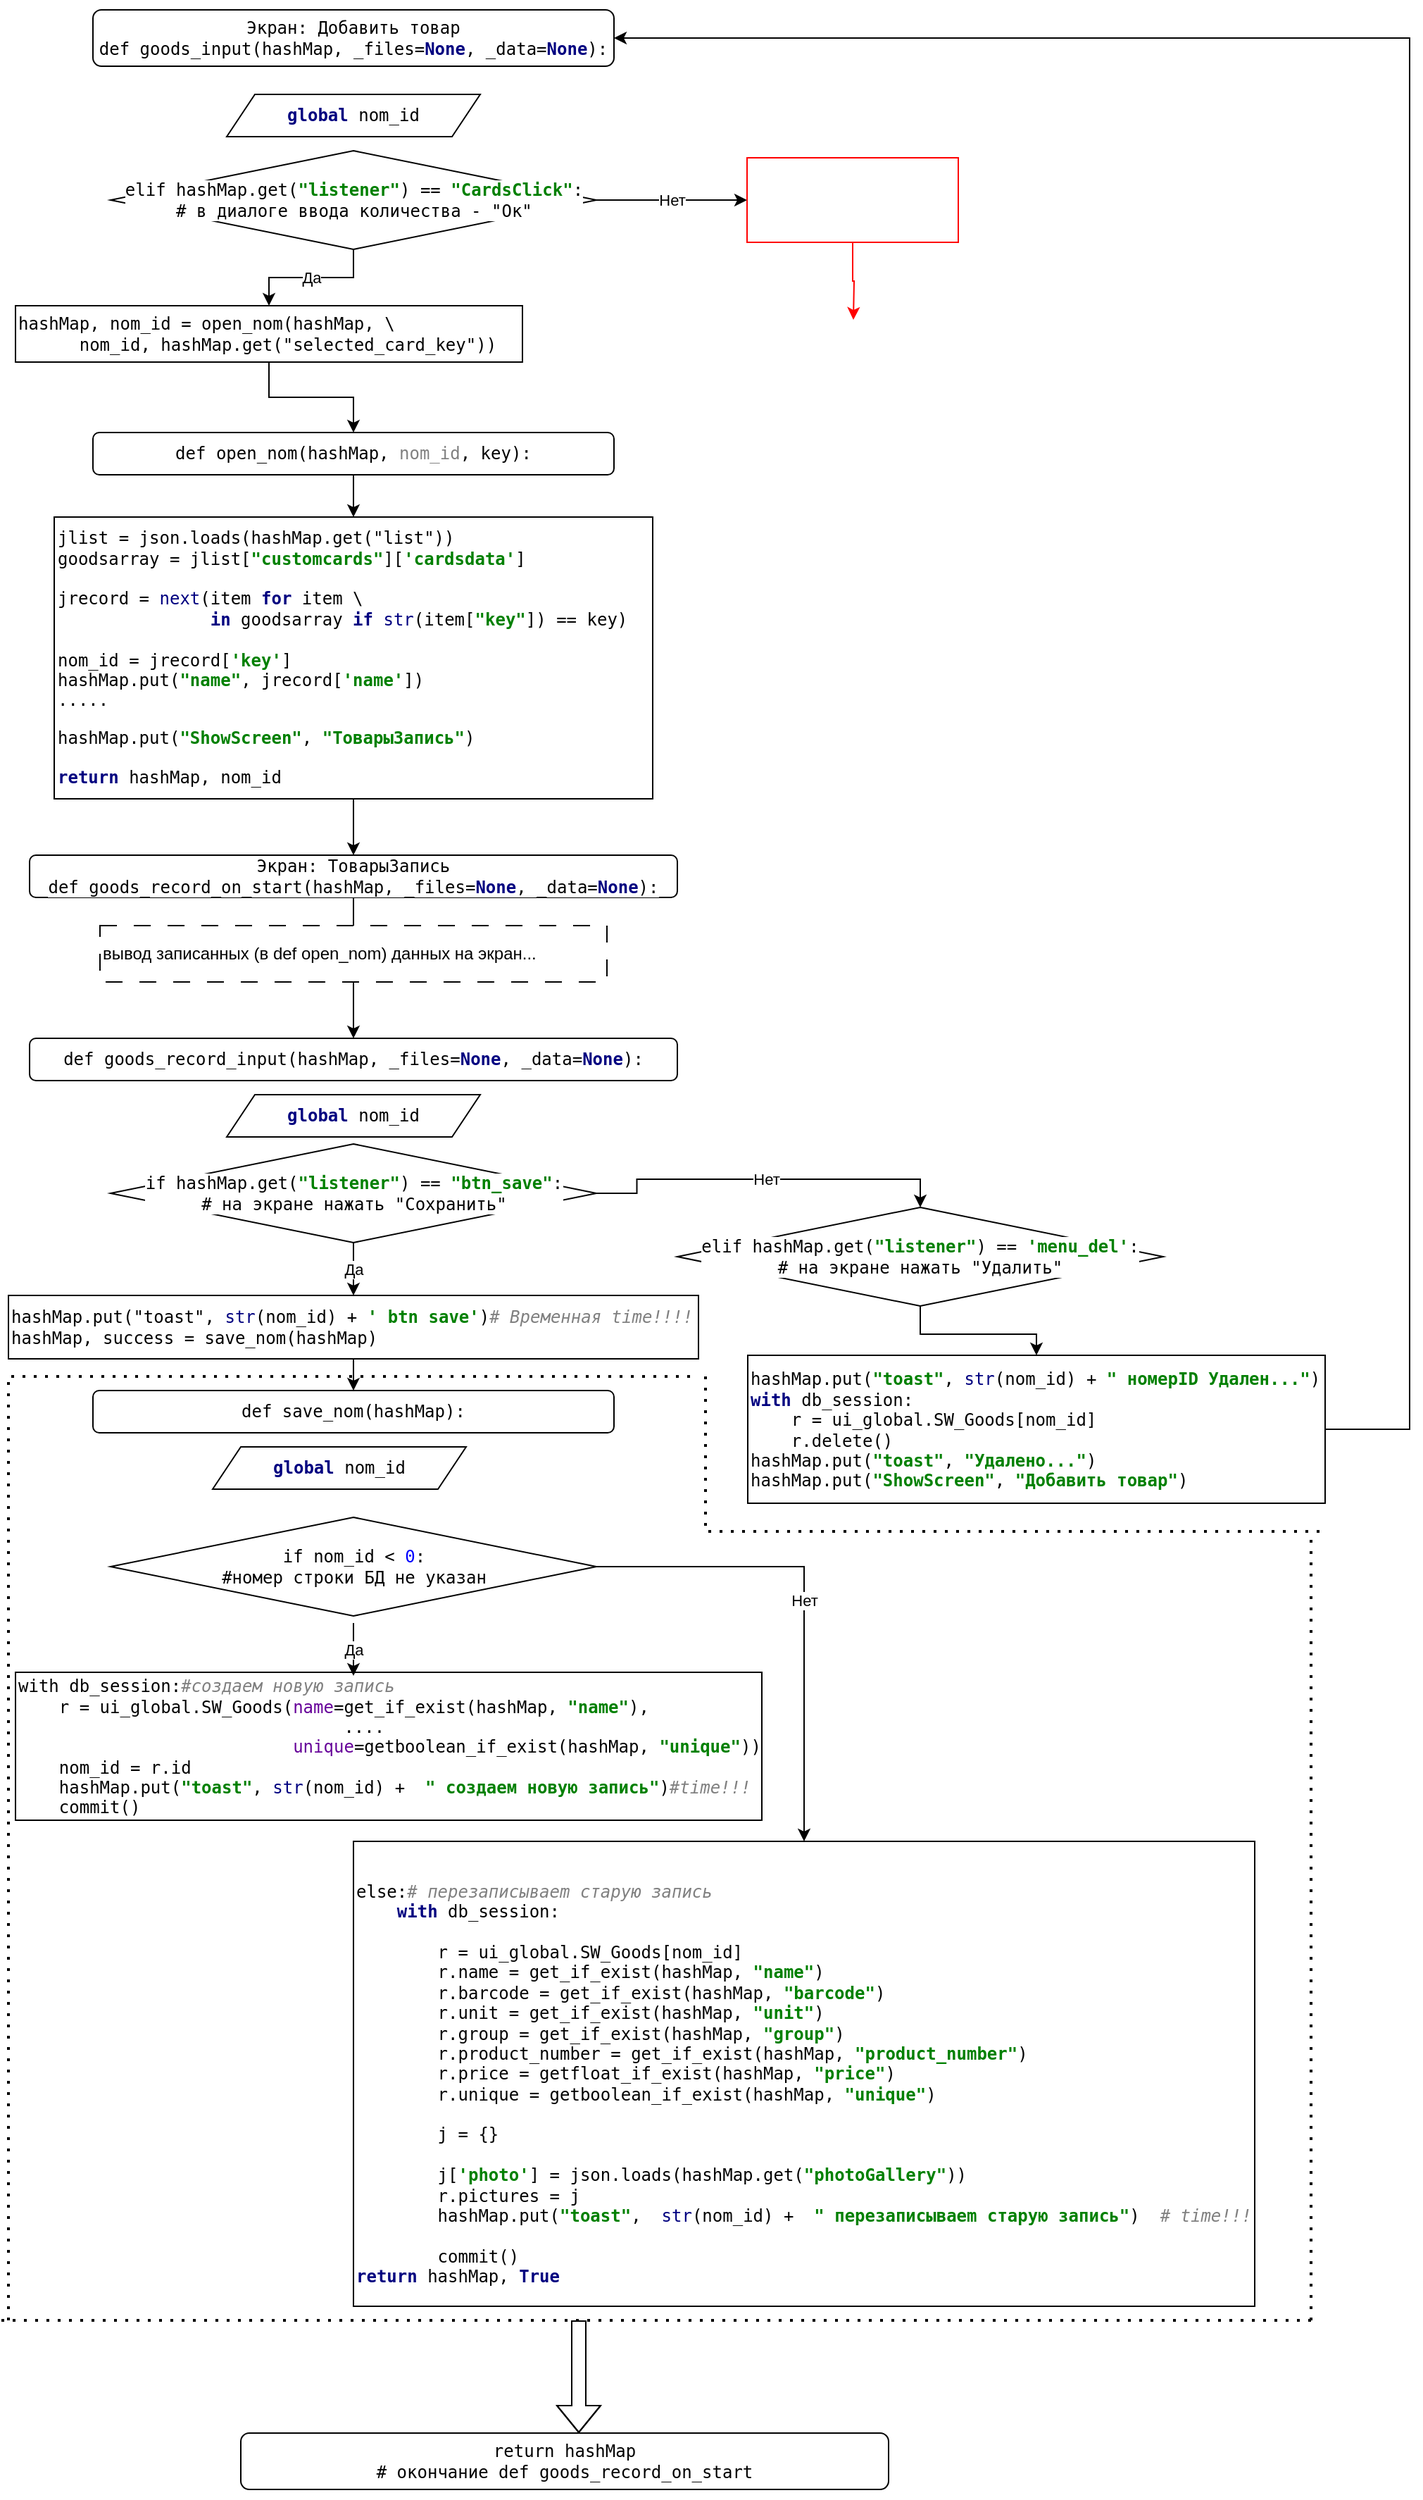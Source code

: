 <mxfile version="20.8.16" type="device"><diagram name="не читает nom_id" id="MOt6K-dKOyy_tVhWLdQa"><mxGraphModel dx="-32" dy="1112" grid="1" gridSize="10" guides="1" tooltips="1" connect="1" arrows="1" fold="1" page="1" pageScale="1" pageWidth="827" pageHeight="1169" math="0" shadow="0"><root><mxCell id="bMmx4bzbLL19Qs8xuzTl-0"/><mxCell id="bMmx4bzbLL19Qs8xuzTl-1" parent="bMmx4bzbLL19Qs8xuzTl-0"/><mxCell id="bMmx4bzbLL19Qs8xuzTl-66" value="&lt;div style=&quot;background-color: rgb(255, 255, 255); font-family: &amp;quot;JetBrains Mono&amp;quot;, monospace;&quot;&gt;&lt;pre&gt;&lt;p class=&quot;MsoNormal&quot;&gt;Экран&lt;span lang=&quot;EN-US&quot;&gt;:&amp;nbsp;&lt;/span&gt;&lt;span&gt;Добавить&lt;/span&gt;&lt;span&gt; &lt;/span&gt;&lt;span&gt;товар&lt;br/&gt;&lt;/span&gt;&lt;span style=&quot;font-family: &amp;quot;JetBrains Mono&amp;quot;, monospace; white-space: normal;&quot;&gt;def goods_input(hashMap, _files=&lt;/span&gt;&lt;span style=&quot;font-family: &amp;quot;JetBrains Mono&amp;quot;, monospace; white-space: normal; color: rgb(0, 0, 128); font-weight: bold;&quot;&gt;None&lt;/span&gt;&lt;span style=&quot;font-family: &amp;quot;JetBrains Mono&amp;quot;, monospace; white-space: normal;&quot;&gt;, _data=&lt;/span&gt;&lt;span style=&quot;font-family: &amp;quot;JetBrains Mono&amp;quot;, monospace; white-space: normal; color: rgb(0, 0, 128); font-weight: bold;&quot;&gt;None&lt;/span&gt;&lt;span style=&quot;font-family: &amp;quot;JetBrains Mono&amp;quot;, monospace; white-space: normal;&quot;&gt;):&lt;/span&gt;&lt;/p&gt;&lt;/pre&gt;&lt;/div&gt;" style="rounded=1;whiteSpace=wrap;html=1;" vertex="1" parent="bMmx4bzbLL19Qs8xuzTl-1"><mxGeometry x="1985" y="40" width="370" height="40" as="geometry"/></mxCell><mxCell id="bMmx4bzbLL19Qs8xuzTl-67" value="&lt;div style=&quot;background-color: rgb(255, 255, 255); font-family: &amp;quot;JetBrains Mono&amp;quot;, monospace;&quot;&gt;&lt;pre&gt;&lt;span style=&quot;color:#000080;font-weight:bold;&quot;&gt;global &lt;/span&gt;nom_id&lt;/pre&gt;&lt;/div&gt;" style="shape=parallelogram;perimeter=parallelogramPerimeter;whiteSpace=wrap;html=1;fixedSize=1;" vertex="1" parent="bMmx4bzbLL19Qs8xuzTl-1"><mxGeometry x="2080" y="100" width="180" height="30" as="geometry"/></mxCell><mxCell id="bMmx4bzbLL19Qs8xuzTl-68" value="Да" style="edgeStyle=orthogonalEdgeStyle;rounded=0;orthogonalLoop=1;jettySize=auto;html=1;" edge="1" parent="bMmx4bzbLL19Qs8xuzTl-1" source="bMmx4bzbLL19Qs8xuzTl-70" target="bMmx4bzbLL19Qs8xuzTl-71"><mxGeometry relative="1" as="geometry"/></mxCell><mxCell id="bMmx4bzbLL19Qs8xuzTl-69" value="Нет" style="edgeStyle=orthogonalEdgeStyle;rounded=0;orthogonalLoop=1;jettySize=auto;html=1;" edge="1" parent="bMmx4bzbLL19Qs8xuzTl-1" source="bMmx4bzbLL19Qs8xuzTl-70" target="bMmx4bzbLL19Qs8xuzTl-72"><mxGeometry relative="1" as="geometry"/></mxCell><mxCell id="bMmx4bzbLL19Qs8xuzTl-70" value="&lt;div style=&quot;background-color: rgb(255, 255, 255); font-family: &amp;quot;JetBrains Mono&amp;quot;, monospace;&quot;&gt;&lt;pre&gt;&lt;div style=&quot;font-family: &amp;quot;JetBrains Mono&amp;quot;, monospace;&quot;&gt;&lt;pre&gt;&lt;div style=&quot;font-family: &amp;quot;JetBrains Mono&amp;quot;, monospace;&quot;&gt;&lt;pre&gt;elif hashMap.get(&lt;span style=&quot;color:#008000;font-weight:bold;&quot;&gt;&quot;listener&quot;&lt;/span&gt;) == &lt;span style=&quot;color:#008000;font-weight:bold;&quot;&gt;&quot;CardsClick&quot;&lt;/span&gt;:&lt;br/&gt;# в диалоге ввода количества - &quot;Ок&quot;&lt;/pre&gt;&lt;/div&gt;&lt;/pre&gt;&lt;/div&gt;&lt;/pre&gt;&lt;/div&gt;" style="rhombus;whiteSpace=wrap;html=1;" vertex="1" parent="bMmx4bzbLL19Qs8xuzTl-1"><mxGeometry x="1997.5" y="140" width="345" height="70" as="geometry"/></mxCell><mxCell id="bMmx4bzbLL19Qs8xuzTl-71" value="&lt;div style=&quot;background-color: rgb(255, 255, 255); font-family: &amp;quot;JetBrains Mono&amp;quot;, monospace;&quot;&gt;&lt;pre&gt;&lt;div style=&quot;font-family: &amp;quot;JetBrains Mono&amp;quot;, monospace;&quot;&gt;&lt;pre&gt;&lt;div style=&quot;font-family: &amp;quot;JetBrains Mono&amp;quot;, monospace;&quot;&gt;&lt;pre&gt;hashMap, nom_id = open_nom(hashMap, \&lt;br&gt;      nom_id, hashMap.get(&quot;selected_card_key&quot;))&lt;/pre&gt;&lt;/div&gt;&lt;/pre&gt;&lt;/div&gt;&lt;/pre&gt;&lt;/div&gt;" style="whiteSpace=wrap;html=1;align=left;" vertex="1" parent="bMmx4bzbLL19Qs8xuzTl-1"><mxGeometry x="1930" y="250" width="360" height="40" as="geometry"/></mxCell><mxCell id="bMmx4bzbLL19Qs8xuzTl-72" value="&lt;pre style=&quot;border-color: var(--border-color);&quot;&gt;&lt;div style=&quot;background-color: rgb(255, 255, 255); font-family: &amp;quot;JetBrains Mono&amp;quot;, monospace;&quot;&gt;&lt;pre&gt;&lt;br&gt;&lt;/pre&gt;&lt;/div&gt;&lt;/pre&gt;" style="whiteSpace=wrap;html=1;strokeColor=#FF0000;" vertex="1" parent="bMmx4bzbLL19Qs8xuzTl-1"><mxGeometry x="2449.5" y="145" width="150" height="60" as="geometry"/></mxCell><mxCell id="bMmx4bzbLL19Qs8xuzTl-73" value="" style="edgeStyle=orthogonalEdgeStyle;rounded=0;orthogonalLoop=1;jettySize=auto;html=1;exitX=0.5;exitY=1;exitDx=0;exitDy=0;strokeColor=#FF0000;" edge="1" parent="bMmx4bzbLL19Qs8xuzTl-1" source="bMmx4bzbLL19Qs8xuzTl-72"><mxGeometry relative="1" as="geometry"><mxPoint x="2460.75" y="280" as="sourcePoint"/><mxPoint x="2525" y="260" as="targetPoint"/></mxGeometry></mxCell><mxCell id="bMmx4bzbLL19Qs8xuzTl-74" value="" style="edgeStyle=orthogonalEdgeStyle;rounded=0;orthogonalLoop=1;jettySize=auto;html=1;entryX=0.5;entryY=0;entryDx=0;entryDy=0;exitX=0.5;exitY=1;exitDx=0;exitDy=0;" edge="1" parent="bMmx4bzbLL19Qs8xuzTl-1" source="bMmx4bzbLL19Qs8xuzTl-71" target="bMmx4bzbLL19Qs8xuzTl-77"><mxGeometry relative="1" as="geometry"><mxPoint x="2555" y="215" as="sourcePoint"/><mxPoint x="2170" y="400" as="targetPoint"/></mxGeometry></mxCell><mxCell id="bMmx4bzbLL19Qs8xuzTl-75" value="" style="edgeStyle=orthogonalEdgeStyle;rounded=0;orthogonalLoop=1;jettySize=auto;html=1;entryX=0.5;entryY=0;entryDx=0;entryDy=0;" edge="1" parent="bMmx4bzbLL19Qs8xuzTl-1" source="bMmx4bzbLL19Qs8xuzTl-80" target="bMmx4bzbLL19Qs8xuzTl-81"><mxGeometry relative="1" as="geometry"><mxPoint x="2180" y="700" as="sourcePoint"/><mxPoint x="2170" y="730" as="targetPoint"/></mxGeometry></mxCell><mxCell id="bMmx4bzbLL19Qs8xuzTl-76" value="" style="edgeStyle=orthogonalEdgeStyle;rounded=0;orthogonalLoop=1;jettySize=auto;html=1;" edge="1" parent="bMmx4bzbLL19Qs8xuzTl-1" source="bMmx4bzbLL19Qs8xuzTl-77" target="bMmx4bzbLL19Qs8xuzTl-79"><mxGeometry relative="1" as="geometry"/></mxCell><mxCell id="bMmx4bzbLL19Qs8xuzTl-77" value="&lt;div style=&quot;background-color: rgb(255, 255, 255); font-family: &amp;quot;JetBrains Mono&amp;quot;, monospace;&quot;&gt;&lt;pre&gt;&lt;div style=&quot;font-family: &amp;quot;JetBrains Mono&amp;quot;, monospace;&quot;&gt;&lt;pre&gt;&lt;div style=&quot;font-family: &amp;quot;JetBrains Mono&amp;quot;, monospace;&quot;&gt;&lt;pre&gt;def open_nom(hashMap, &lt;span style=&quot;color:#808080;&quot;&gt;nom_id&lt;/span&gt;, key):&lt;/pre&gt;&lt;/div&gt;&lt;/pre&gt;&lt;/div&gt;&lt;/pre&gt;&lt;/div&gt;" style="rounded=1;whiteSpace=wrap;html=1;" vertex="1" parent="bMmx4bzbLL19Qs8xuzTl-1"><mxGeometry x="1985" y="340" width="370" height="30" as="geometry"/></mxCell><mxCell id="bMmx4bzbLL19Qs8xuzTl-78" value="" style="edgeStyle=orthogonalEdgeStyle;rounded=0;orthogonalLoop=1;jettySize=auto;html=1;" edge="1" parent="bMmx4bzbLL19Qs8xuzTl-1" source="bMmx4bzbLL19Qs8xuzTl-79" target="bMmx4bzbLL19Qs8xuzTl-80"><mxGeometry relative="1" as="geometry"/></mxCell><mxCell id="bMmx4bzbLL19Qs8xuzTl-79" value="&lt;div style=&quot;background-color: rgb(255, 255, 255); font-family: &amp;quot;JetBrains Mono&amp;quot;, monospace;&quot;&gt;&lt;pre&gt;&lt;div style=&quot;font-family: &amp;quot;JetBrains Mono&amp;quot;, monospace;&quot;&gt;&lt;pre&gt;&lt;div style=&quot;font-family: &amp;quot;JetBrains Mono&amp;quot;, monospace;&quot;&gt;&lt;pre&gt;&lt;div style=&quot;font-family: &amp;quot;JetBrains Mono&amp;quot;, monospace;&quot;&gt;&lt;pre&gt;jlist = json.loads(hashMap.get(&quot;list&quot;))&lt;br&gt;goodsarray = jlist[&lt;span style=&quot;color:#008000;font-weight:bold;&quot;&gt;&quot;customcards&quot;&lt;/span&gt;][&lt;span style=&quot;color:#008000;font-weight:bold;&quot;&gt;'cardsdata'&lt;/span&gt;]&lt;br&gt;&lt;br&gt;jrecord = &lt;span style=&quot;color:#000080;&quot;&gt;next&lt;/span&gt;(item &lt;span style=&quot;color:#000080;font-weight:bold;&quot;&gt;for &lt;/span&gt;item \&lt;br&gt;&lt;span style=&quot;color:#000080;font-weight:bold;&quot;&gt;&lt;span style=&quot;&quot;&gt;&#9;&lt;/span&gt;       in &lt;/span&gt;goodsarray &lt;span style=&quot;color:#000080;font-weight:bold;&quot;&gt;if &lt;/span&gt;&lt;span style=&quot;color:#000080;&quot;&gt;str&lt;/span&gt;(item[&lt;span style=&quot;color:#008000;font-weight:bold;&quot;&gt;&quot;key&quot;&lt;/span&gt;]) == key)&lt;br&gt;&lt;br&gt;nom_id = jrecord[&lt;span style=&quot;color:#008000;font-weight:bold;&quot;&gt;'key'&lt;/span&gt;]&lt;br&gt;&lt;div style=&quot;&quot;&gt;&lt;span style=&quot;font-family: &amp;quot;JetBrains Mono&amp;quot;, monospace;&quot;&gt;hashMap.put(&lt;/span&gt;&lt;span style=&quot;font-family: &amp;quot;JetBrains Mono&amp;quot;, monospace; color: rgb(0, 128, 0); font-weight: bold;&quot;&gt;&quot;name&quot;&lt;/span&gt;&lt;span style=&quot;font-family: &amp;quot;JetBrains Mono&amp;quot;, monospace;&quot;&gt;, jrecord[&lt;/span&gt;&lt;span style=&quot;font-family: &amp;quot;JetBrains Mono&amp;quot;, monospace; color: rgb(0, 128, 0); font-weight: bold;&quot;&gt;'name'&lt;/span&gt;])&lt;br&gt;.....&lt;br&gt;&lt;div style=&quot;font-family: &amp;quot;JetBrains Mono&amp;quot;, monospace;&quot;&gt;&lt;pre&gt;hashMap.put(&lt;span style=&quot;color:#008000;font-weight:bold;&quot;&gt;&quot;ShowScreen&quot;&lt;/span&gt;, &lt;span style=&quot;color:#008000;font-weight:bold;&quot;&gt;&quot;ТоварыЗапись&quot;&lt;/span&gt;)&lt;br&gt;&lt;br&gt;&lt;span style=&quot;color:#000080;font-weight:bold;&quot;&gt;return &lt;/span&gt;hashMap, nom_id&lt;/pre&gt;&lt;/div&gt;&lt;/div&gt;&lt;/pre&gt;&lt;/div&gt;&lt;/pre&gt;&lt;/div&gt;&lt;/pre&gt;&lt;/div&gt;&lt;/pre&gt;&lt;/div&gt;" style="whiteSpace=wrap;html=1;align=left;" vertex="1" parent="bMmx4bzbLL19Qs8xuzTl-1"><mxGeometry x="1957.5" y="400" width="425" height="200" as="geometry"/></mxCell><mxCell id="bMmx4bzbLL19Qs8xuzTl-80" value="&lt;div style=&quot;background-color: rgb(255, 255, 255); font-family: &amp;quot;JetBrains Mono&amp;quot;, monospace;&quot;&gt;&lt;pre&gt;&lt;div style=&quot;font-family: &amp;quot;JetBrains Mono&amp;quot;, monospace;&quot;&gt;&lt;pre&gt;&lt;div style=&quot;font-family: &amp;quot;JetBrains Mono&amp;quot;, monospace;&quot;&gt;&lt;pre&gt;&lt;p class=&quot;MsoNormal&quot;&gt;Экран&lt;span lang=&quot;EN-US&quot;&gt;:&amp;nbsp;&lt;/span&gt;&lt;span&gt;ТоварыЗапись&lt;br/&gt;&lt;/span&gt;&lt;span style=&quot;font-family: &amp;quot;JetBrains Mono&amp;quot;, monospace; white-space: normal;&quot;&gt;def &lt;/span&gt;&lt;span style=&quot;font-family: &amp;quot;JetBrains Mono&amp;quot;, monospace; white-space: normal;&quot;&gt;goods_record_on_start(hashMap, _files=&lt;/span&gt;&lt;span style=&quot;font-family: &amp;quot;JetBrains Mono&amp;quot;, monospace; white-space: normal; color: rgb(0, 0, 128); font-weight: bold;&quot;&gt;None&lt;/span&gt;&lt;span style=&quot;font-family: &amp;quot;JetBrains Mono&amp;quot;, monospace; white-space: normal;&quot;&gt;, _data=&lt;/span&gt;&lt;span style=&quot;font-family: &amp;quot;JetBrains Mono&amp;quot;, monospace; white-space: normal; color: rgb(0, 0, 128); font-weight: bold;&quot;&gt;None&lt;/span&gt;&lt;span style=&quot;font-family: &amp;quot;JetBrains Mono&amp;quot;, monospace; white-space: normal;&quot;&gt;):&lt;/span&gt;&lt;/p&gt;&lt;/pre&gt;&lt;/div&gt;&lt;/pre&gt;&lt;/div&gt;&lt;/pre&gt;&lt;/div&gt;" style="rounded=1;whiteSpace=wrap;html=1;" vertex="1" parent="bMmx4bzbLL19Qs8xuzTl-1"><mxGeometry x="1940" y="640" width="460" height="30" as="geometry"/></mxCell><mxCell id="bMmx4bzbLL19Qs8xuzTl-81" value="&lt;div style=&quot;background-color: rgb(255, 255, 255); font-family: &amp;quot;JetBrains Mono&amp;quot;, monospace;&quot;&gt;&lt;pre&gt;&lt;div style=&quot;font-family: &amp;quot;JetBrains Mono&amp;quot;, monospace;&quot;&gt;&lt;pre&gt;&lt;div style=&quot;font-family: &amp;quot;JetBrains Mono&amp;quot;, monospace;&quot;&gt;&lt;pre&gt;&lt;p class=&quot;MsoNormal&quot;&gt;def &lt;span style=&quot;font-family: &amp;quot;JetBrains Mono&amp;quot;, monospace;&quot;&gt;goods_record_input(hashMap, _files=&lt;/span&gt;&lt;span style=&quot;font-family: &amp;quot;JetBrains Mono&amp;quot;, monospace; color: rgb(0, 0, 128); font-weight: bold;&quot;&gt;None&lt;/span&gt;&lt;span style=&quot;font-family: &amp;quot;JetBrains Mono&amp;quot;, monospace;&quot;&gt;, _data=&lt;/span&gt;&lt;span style=&quot;font-family: &amp;quot;JetBrains Mono&amp;quot;, monospace; color: rgb(0, 0, 128); font-weight: bold;&quot;&gt;None&lt;/span&gt;&lt;span style=&quot;font-family: &amp;quot;JetBrains Mono&amp;quot;, monospace;&quot;&gt;):&lt;/span&gt;&lt;/p&gt;&lt;/pre&gt;&lt;/div&gt;&lt;/pre&gt;&lt;/div&gt;&lt;/pre&gt;&lt;/div&gt;" style="rounded=1;whiteSpace=wrap;html=1;" vertex="1" parent="bMmx4bzbLL19Qs8xuzTl-1"><mxGeometry x="1940" y="770" width="460" height="30" as="geometry"/></mxCell><mxCell id="bMmx4bzbLL19Qs8xuzTl-82" value="вывод записанных (в def open_nom&lt;span style=&quot;background-color: initial;&quot;&gt;) данных на экран...&lt;/span&gt;" style="whiteSpace=wrap;html=1;align=left;dashed=1;dashPattern=12 12;" vertex="1" parent="bMmx4bzbLL19Qs8xuzTl-1"><mxGeometry x="1990" y="690" width="360" height="40" as="geometry"/></mxCell><mxCell id="bMmx4bzbLL19Qs8xuzTl-83" value="&lt;div style=&quot;background-color: rgb(255, 255, 255); font-family: &amp;quot;JetBrains Mono&amp;quot;, monospace;&quot;&gt;&lt;pre&gt;&lt;span style=&quot;color:#000080;font-weight:bold;&quot;&gt;global &lt;/span&gt;nom_id&lt;/pre&gt;&lt;/div&gt;" style="shape=parallelogram;perimeter=parallelogramPerimeter;whiteSpace=wrap;html=1;fixedSize=1;" vertex="1" parent="bMmx4bzbLL19Qs8xuzTl-1"><mxGeometry x="2080" y="810" width="180" height="30" as="geometry"/></mxCell><mxCell id="bMmx4bzbLL19Qs8xuzTl-84" value="Да" style="edgeStyle=orthogonalEdgeStyle;rounded=0;orthogonalLoop=1;jettySize=auto;html=1;" edge="1" parent="bMmx4bzbLL19Qs8xuzTl-1" source="bMmx4bzbLL19Qs8xuzTl-86" target="bMmx4bzbLL19Qs8xuzTl-87"><mxGeometry relative="1" as="geometry"/></mxCell><mxCell id="bMmx4bzbLL19Qs8xuzTl-85" value="Нет" style="edgeStyle=orthogonalEdgeStyle;rounded=0;orthogonalLoop=1;jettySize=auto;html=1;entryX=0.5;entryY=0;entryDx=0;entryDy=0;" edge="1" parent="bMmx4bzbLL19Qs8xuzTl-1" source="bMmx4bzbLL19Qs8xuzTl-86" target="bMmx4bzbLL19Qs8xuzTl-91"><mxGeometry relative="1" as="geometry"><mxPoint x="2449.5" y="880" as="targetPoint"/></mxGeometry></mxCell><mxCell id="bMmx4bzbLL19Qs8xuzTl-86" value="&lt;div style=&quot;background-color: rgb(255, 255, 255); font-family: &amp;quot;JetBrains Mono&amp;quot;, monospace;&quot;&gt;&lt;pre&gt;&lt;div style=&quot;font-family: &amp;quot;JetBrains Mono&amp;quot;, monospace;&quot;&gt;&lt;pre&gt;&lt;div style=&quot;font-family: &amp;quot;JetBrains Mono&amp;quot;, monospace;&quot;&gt;&lt;pre&gt;&lt;div style=&quot;font-family: &amp;quot;JetBrains Mono&amp;quot;, monospace;&quot;&gt;&lt;pre&gt;if hashMap.get(&lt;span style=&quot;color:#008000;font-weight:bold;&quot;&gt;&quot;listener&quot;&lt;/span&gt;) == &lt;span style=&quot;color:#008000;font-weight:bold;&quot;&gt;&quot;btn_save&quot;&lt;/span&gt;:&lt;br/&gt;# на экране нажать &quot;Сохранить&quot;&lt;/pre&gt;&lt;/div&gt;&lt;/pre&gt;&lt;/div&gt;&lt;/pre&gt;&lt;/div&gt;&lt;/pre&gt;&lt;/div&gt;" style="rhombus;whiteSpace=wrap;html=1;" vertex="1" parent="bMmx4bzbLL19Qs8xuzTl-1"><mxGeometry x="1997.5" y="845" width="345" height="70" as="geometry"/></mxCell><mxCell id="bMmx4bzbLL19Qs8xuzTl-87" value="&lt;div style=&quot;background-color: rgb(255, 255, 255); font-family: &amp;quot;JetBrains Mono&amp;quot;, monospace;&quot;&gt;&lt;pre&gt;&lt;div style=&quot;font-family: &amp;quot;JetBrains Mono&amp;quot;, monospace;&quot;&gt;&lt;pre&gt;&lt;div style=&quot;font-family: &amp;quot;JetBrains Mono&amp;quot;, monospace;&quot;&gt;&lt;pre&gt;&lt;div style=&quot;font-family: &amp;quot;JetBrains Mono&amp;quot;, monospace;&quot;&gt;&lt;pre&gt;hashMap.put(&quot;toast&quot;, &lt;span style=&quot;color:#000080;&quot;&gt;str&lt;/span&gt;(nom_id) + &lt;span style=&quot;color:#008000;font-weight:bold;&quot;&gt;' btn save'&lt;/span&gt;)&lt;span style=&quot;color:#808080;font-style:italic;&quot;&gt;# Временная time!!!!&lt;br&gt;&lt;/span&gt;hashMap, success = save_nom(hashMap)&lt;br&gt;&lt;/pre&gt;&lt;/div&gt;&lt;/pre&gt;&lt;/div&gt;&lt;/pre&gt;&lt;/div&gt;&lt;/pre&gt;&lt;/div&gt;" style="whiteSpace=wrap;html=1;align=left;" vertex="1" parent="bMmx4bzbLL19Qs8xuzTl-1"><mxGeometry x="1925" y="952.5" width="490" height="45" as="geometry"/></mxCell><mxCell id="bMmx4bzbLL19Qs8xuzTl-88" value="" style="edgeStyle=orthogonalEdgeStyle;rounded=0;orthogonalLoop=1;jettySize=auto;html=1;entryX=0.5;entryY=0;entryDx=0;entryDy=0;exitX=0.5;exitY=1;exitDx=0;exitDy=0;" edge="1" parent="bMmx4bzbLL19Qs8xuzTl-1" source="bMmx4bzbLL19Qs8xuzTl-87" target="bMmx4bzbLL19Qs8xuzTl-89"><mxGeometry relative="1" as="geometry"><mxPoint x="2555" y="920" as="sourcePoint"/><mxPoint x="2170" y="1105" as="targetPoint"/></mxGeometry></mxCell><mxCell id="bMmx4bzbLL19Qs8xuzTl-89" value="&lt;div style=&quot;background-color: rgb(255, 255, 255); font-family: &amp;quot;JetBrains Mono&amp;quot;, monospace;&quot;&gt;&lt;pre&gt;&lt;div style=&quot;font-family: &amp;quot;JetBrains Mono&amp;quot;, monospace;&quot;&gt;&lt;pre&gt;&lt;div style=&quot;font-family: &amp;quot;JetBrains Mono&amp;quot;, monospace;&quot;&gt;&lt;pre&gt;&lt;div style=&quot;font-family: &amp;quot;JetBrains Mono&amp;quot;, monospace;&quot;&gt;&lt;pre&gt;def save_nom(hashMap):&lt;/pre&gt;&lt;/div&gt;&lt;/pre&gt;&lt;/div&gt;&lt;/pre&gt;&lt;/div&gt;&lt;/pre&gt;&lt;/div&gt;" style="rounded=1;whiteSpace=wrap;html=1;" vertex="1" parent="bMmx4bzbLL19Qs8xuzTl-1"><mxGeometry x="1985" y="1020" width="370" height="30" as="geometry"/></mxCell><mxCell id="bMmx4bzbLL19Qs8xuzTl-90" value="" style="edgeStyle=orthogonalEdgeStyle;rounded=0;orthogonalLoop=1;jettySize=auto;html=1;" edge="1" parent="bMmx4bzbLL19Qs8xuzTl-1" source="bMmx4bzbLL19Qs8xuzTl-91" target="bMmx4bzbLL19Qs8xuzTl-93"><mxGeometry relative="1" as="geometry"/></mxCell><mxCell id="bMmx4bzbLL19Qs8xuzTl-91" value="&lt;div style=&quot;background-color: rgb(255, 255, 255); font-family: &amp;quot;JetBrains Mono&amp;quot;, monospace;&quot;&gt;&lt;pre&gt;&lt;div style=&quot;font-family: &amp;quot;JetBrains Mono&amp;quot;, monospace;&quot;&gt;&lt;pre&gt;&lt;div style=&quot;font-family: &amp;quot;JetBrains Mono&amp;quot;, monospace;&quot;&gt;&lt;pre&gt;&lt;div style=&quot;font-family: &amp;quot;JetBrains Mono&amp;quot;, monospace;&quot;&gt;&lt;pre&gt;&lt;div style=&quot;font-family: &amp;quot;JetBrains Mono&amp;quot;, monospace;&quot;&gt;&lt;pre&gt;elif hashMap.get(&lt;span style=&quot;color:#008000;font-weight:bold;&quot;&gt;&quot;listener&quot;&lt;/span&gt;) == &lt;span style=&quot;color:#008000;font-weight:bold;&quot;&gt;'menu_del'&lt;/span&gt;:&lt;br/&gt;# на экране нажать &quot;Удалить&quot;&lt;/pre&gt;&lt;/div&gt;&lt;/pre&gt;&lt;/div&gt;&lt;/pre&gt;&lt;/div&gt;&lt;/pre&gt;&lt;/div&gt;&lt;/pre&gt;&lt;/div&gt;" style="rhombus;whiteSpace=wrap;html=1;" vertex="1" parent="bMmx4bzbLL19Qs8xuzTl-1"><mxGeometry x="2400" y="890" width="345" height="70" as="geometry"/></mxCell><mxCell id="bMmx4bzbLL19Qs8xuzTl-92" value="" style="edgeStyle=orthogonalEdgeStyle;rounded=0;orthogonalLoop=1;jettySize=auto;html=1;entryX=1;entryY=0.5;entryDx=0;entryDy=0;" edge="1" parent="bMmx4bzbLL19Qs8xuzTl-1" source="bMmx4bzbLL19Qs8xuzTl-93" target="bMmx4bzbLL19Qs8xuzTl-66"><mxGeometry relative="1" as="geometry"><mxPoint x="2940" y="1047.5" as="targetPoint"/><Array as="points"><mxPoint x="2920" y="1047"/><mxPoint x="2920" y="60"/></Array></mxGeometry></mxCell><mxCell id="bMmx4bzbLL19Qs8xuzTl-93" value="&lt;div style=&quot;background-color: rgb(255, 255, 255); font-family: &amp;quot;JetBrains Mono&amp;quot;, monospace;&quot;&gt;&lt;pre&gt;&lt;div style=&quot;font-family: &amp;quot;JetBrains Mono&amp;quot;, monospace;&quot;&gt;&lt;pre&gt;&lt;div style=&quot;font-family: &amp;quot;JetBrains Mono&amp;quot;, monospace;&quot;&gt;&lt;pre&gt;&lt;div style=&quot;font-family: &amp;quot;JetBrains Mono&amp;quot;, monospace;&quot;&gt;&lt;pre&gt;&lt;div style=&quot;font-family: &amp;quot;JetBrains Mono&amp;quot;, monospace;&quot;&gt;&lt;pre&gt;hashMap.put(&lt;span style=&quot;color:#008000;font-weight:bold;&quot;&gt;&quot;toast&quot;&lt;/span&gt;, &lt;span style=&quot;color:#000080;&quot;&gt;str&lt;/span&gt;(nom_id) + &lt;span style=&quot;color:#008000;font-weight:bold;&quot;&gt;&quot; номерID Удален...&quot;&lt;/span&gt;)&lt;br&gt;&lt;span style=&quot;color:#000080;font-weight:bold;&quot;&gt;with &lt;/span&gt;db_session:&lt;br&gt;    r = ui_global.SW_Goods[nom_id]&lt;br&gt;    r.delete()&lt;br&gt;hashMap.put(&lt;span style=&quot;color:#008000;font-weight:bold;&quot;&gt;&quot;toast&quot;&lt;/span&gt;, &lt;span style=&quot;color:#008000;font-weight:bold;&quot;&gt;&quot;Удалено...&quot;&lt;/span&gt;)&lt;br&gt;hashMap.put(&lt;span style=&quot;color:#008000;font-weight:bold;&quot;&gt;&quot;ShowScreen&quot;&lt;/span&gt;, &lt;span style=&quot;color:#008000;font-weight:bold;&quot;&gt;&quot;Добавить товар&quot;&lt;/span&gt;)&lt;/pre&gt;&lt;/div&gt;&lt;/pre&gt;&lt;/div&gt;&lt;/pre&gt;&lt;/div&gt;&lt;/pre&gt;&lt;/div&gt;&lt;/pre&gt;&lt;/div&gt;" style="whiteSpace=wrap;html=1;align=left;" vertex="1" parent="bMmx4bzbLL19Qs8xuzTl-1"><mxGeometry x="2450" y="995" width="410" height="105" as="geometry"/></mxCell><mxCell id="bMmx4bzbLL19Qs8xuzTl-94" value="&lt;div style=&quot;background-color: rgb(255, 255, 255); font-family: &amp;quot;JetBrains Mono&amp;quot;, monospace;&quot;&gt;&lt;pre&gt;&lt;span style=&quot;color:#000080;font-weight:bold;&quot;&gt;global &lt;/span&gt;nom_id&lt;/pre&gt;&lt;/div&gt;" style="shape=parallelogram;perimeter=parallelogramPerimeter;whiteSpace=wrap;html=1;fixedSize=1;" vertex="1" parent="bMmx4bzbLL19Qs8xuzTl-1"><mxGeometry x="2070" y="1060" width="180" height="30" as="geometry"/></mxCell><mxCell id="bMmx4bzbLL19Qs8xuzTl-95" value="&lt;div style=&quot;background-color: rgb(255, 255, 255); font-family: &amp;quot;JetBrains Mono&amp;quot;, monospace;&quot;&gt;&lt;pre&gt;&lt;div style=&quot;font-family: &amp;quot;JetBrains Mono&amp;quot;, monospace;&quot;&gt;&lt;pre&gt;&lt;div style=&quot;font-family: &amp;quot;JetBrains Mono&amp;quot;, monospace;&quot;&gt;&lt;pre&gt;&lt;div style=&quot;font-family: &amp;quot;JetBrains Mono&amp;quot;, monospace;&quot;&gt;&lt;pre&gt;&lt;div style=&quot;font-family: &amp;quot;JetBrains Mono&amp;quot;, monospace;&quot;&gt;&lt;pre&gt;if nom_id &amp;lt; &lt;span style=&quot;color:#0000ff;&quot;&gt;0&lt;/span&gt;:&lt;br/&gt;#номер строки БД не указан&lt;/pre&gt;&lt;/div&gt;&lt;/pre&gt;&lt;/div&gt;&lt;/pre&gt;&lt;/div&gt;&lt;/pre&gt;&lt;/div&gt;&lt;/pre&gt;&lt;/div&gt;" style="rhombus;whiteSpace=wrap;html=1;" vertex="1" parent="bMmx4bzbLL19Qs8xuzTl-1"><mxGeometry x="1997.5" y="1110" width="345" height="70" as="geometry"/></mxCell><mxCell id="bMmx4bzbLL19Qs8xuzTl-96" value="&lt;div style=&quot;background-color: rgb(255, 255, 255); font-family: &amp;quot;JetBrains Mono&amp;quot;, monospace;&quot;&gt;&lt;pre&gt;&lt;div style=&quot;font-family: &amp;quot;JetBrains Mono&amp;quot;, monospace;&quot;&gt;&lt;pre&gt;&lt;div style=&quot;font-family: &amp;quot;JetBrains Mono&amp;quot;, monospace;&quot;&gt;&lt;pre&gt;&lt;div style=&quot;font-family: &amp;quot;JetBrains Mono&amp;quot;, monospace;&quot;&gt;&lt;pre&gt;&lt;div style=&quot;font-family: &amp;quot;JetBrains Mono&amp;quot;, monospace;&quot;&gt;&lt;pre&gt;&lt;div style=&quot;font-family: &amp;quot;JetBrains Mono&amp;quot;, monospace;&quot;&gt;&lt;pre&gt;with db_session:&lt;span style=&quot;color:#808080;font-style:italic;&quot;&gt;#создаем новую запись&lt;br&gt;&lt;/span&gt;&lt;span style=&quot;color:#808080;font-style:italic;&quot;&gt;    &lt;/span&gt;r = ui_global.SW_Goods(&lt;span style=&quot;color:#660099;&quot;&gt;name&lt;/span&gt;=get_if_exist(hashMap, &lt;span style=&quot;color:#008000;font-weight:bold;&quot;&gt;&quot;name&quot;&lt;/span&gt;),&lt;br/&gt;&lt;span style=&quot;white-space: pre;&quot;&gt;&#9;&lt;/span&gt;&lt;span style=&quot;white-space: pre;&quot;&gt;&#9;&lt;/span&gt;&lt;span style=&quot;white-space: pre;&quot;&gt;&#9;&lt;/span&gt;&lt;span style=&quot;white-space: pre;&quot;&gt;&#9;&lt;/span&gt;....&lt;br&gt;                           &lt;span style=&quot;color:#660099;&quot;&gt;unique&lt;/span&gt;=getboolean_if_exist(hashMap, &lt;span style=&quot;color:#008000;font-weight:bold;&quot;&gt;&quot;unique&quot;&lt;/span&gt;))&lt;br&gt;    nom_id = r.id&lt;br&gt;    hashMap.put(&lt;span style=&quot;color:#008000;font-weight:bold;&quot;&gt;&quot;toast&quot;&lt;/span&gt;, &lt;span style=&quot;color:#000080;&quot;&gt;str&lt;/span&gt;(nom_id) +  &lt;span style=&quot;color:#008000;font-weight:bold;&quot;&gt;&quot; создаем новую запись&quot;&lt;/span&gt;)&lt;span style=&quot;color:#808080;font-style:italic;&quot;&gt;#time!!!&lt;br&gt;&lt;/span&gt;&lt;span style=&quot;color:#808080;font-style:italic;&quot;&gt;    &lt;/span&gt;commit()&lt;/pre&gt;&lt;/div&gt;&lt;/pre&gt;&lt;/div&gt;&lt;/pre&gt;&lt;/div&gt;&lt;/pre&gt;&lt;/div&gt;&lt;/pre&gt;&lt;/div&gt;&lt;/pre&gt;&lt;/div&gt;" style="whiteSpace=wrap;html=1;align=left;" vertex="1" parent="bMmx4bzbLL19Qs8xuzTl-1"><mxGeometry x="1930" y="1220" width="530" height="105" as="geometry"/></mxCell><mxCell id="bMmx4bzbLL19Qs8xuzTl-97" value="&lt;div style=&quot;background-color: rgb(255, 255, 255); font-family: &amp;quot;JetBrains Mono&amp;quot;, monospace;&quot;&gt;&lt;pre&gt;&lt;div style=&quot;font-family: &amp;quot;JetBrains Mono&amp;quot;, monospace;&quot;&gt;&lt;pre&gt;&lt;div style=&quot;font-family: &amp;quot;JetBrains Mono&amp;quot;, monospace;&quot;&gt;&lt;pre&gt;&lt;div style=&quot;font-family: &amp;quot;JetBrains Mono&amp;quot;, monospace;&quot;&gt;&lt;pre&gt;&lt;div style=&quot;font-family: &amp;quot;JetBrains Mono&amp;quot;, monospace;&quot;&gt;&lt;pre&gt;&lt;div style=&quot;font-family: &amp;quot;JetBrains Mono&amp;quot;, monospace;&quot;&gt;&lt;pre&gt;&lt;div style=&quot;font-family: &amp;quot;JetBrains Mono&amp;quot;, monospace;&quot;&gt;&lt;pre&gt;&lt;br&gt;else:&lt;span style=&quot;color:#808080;font-style:italic;&quot;&gt;# перезаписываеm старую запись&lt;br&gt;&lt;/span&gt;&lt;span style=&quot;color:#808080;font-style:italic;&quot;&gt;    &lt;/span&gt;&lt;span style=&quot;color:#000080;font-weight:bold;&quot;&gt;with &lt;/span&gt;db_session:&lt;br&gt;&lt;br&gt;        r = ui_global.SW_Goods[nom_id]&lt;br&gt;        r.name = get_if_exist(hashMap, &lt;span style=&quot;color:#008000;font-weight:bold;&quot;&gt;&quot;name&quot;&lt;/span&gt;)&lt;br&gt;        r.barcode = get_if_exist(hashMap, &lt;span style=&quot;color:#008000;font-weight:bold;&quot;&gt;&quot;barcode&quot;&lt;/span&gt;)&lt;br&gt;        r.unit = get_if_exist(hashMap, &lt;span style=&quot;color:#008000;font-weight:bold;&quot;&gt;&quot;unit&quot;&lt;/span&gt;)&lt;br&gt;        r.group = get_if_exist(hashMap, &lt;span style=&quot;color:#008000;font-weight:bold;&quot;&gt;&quot;group&quot;&lt;/span&gt;)&lt;br&gt;        r.product_number = get_if_exist(hashMap, &lt;span style=&quot;color:#008000;font-weight:bold;&quot;&gt;&quot;product_number&quot;&lt;/span&gt;)&lt;br&gt;        r.price = getfloat_if_exist(hashMap, &lt;span style=&quot;color:#008000;font-weight:bold;&quot;&gt;&quot;price&quot;&lt;/span&gt;)&lt;br&gt;        r.unique = getboolean_if_exist(hashMap, &lt;span style=&quot;color:#008000;font-weight:bold;&quot;&gt;&quot;unique&quot;&lt;/span&gt;)&lt;br&gt;&lt;br&gt;        j = {}&lt;br&gt;&lt;br&gt;        j[&lt;span style=&quot;color:#008000;font-weight:bold;&quot;&gt;'photo'&lt;/span&gt;] = json.loads(hashMap.get(&lt;span style=&quot;color:#008000;font-weight:bold;&quot;&gt;&quot;photoGallery&quot;&lt;/span&gt;))&lt;br&gt;        r.pictures = j&lt;br&gt;        hashMap.put(&lt;span style=&quot;color:#008000;font-weight:bold;&quot;&gt;&quot;toast&quot;&lt;/span&gt;,  &lt;span style=&quot;color:#000080;&quot;&gt;str&lt;/span&gt;(nom_id) +  &lt;span style=&quot;color:#008000;font-weight:bold;&quot;&gt;&quot; перезаписываеm старую запись&quot;&lt;/span&gt;)  &lt;span style=&quot;color:#808080;font-style:italic;&quot;&gt;# time!!!&lt;br&gt;&lt;/span&gt;&lt;span style=&quot;color:#808080;font-style:italic;&quot;&gt;&lt;br&gt;&lt;/span&gt;&lt;span style=&quot;color:#808080;font-style:italic;&quot;&gt;        &lt;/span&gt;commit()&lt;br&gt;&lt;span style=&quot;color:#000080;font-weight:bold;&quot;&gt;return &lt;/span&gt;hashMap, &lt;span style=&quot;color:#000080;font-weight:bold;&quot;&gt;True&lt;/span&gt;&lt;/pre&gt;&lt;/div&gt;&lt;/pre&gt;&lt;/div&gt;&lt;/pre&gt;&lt;/div&gt;&lt;/pre&gt;&lt;/div&gt;&lt;/pre&gt;&lt;/div&gt;&lt;/pre&gt;&lt;/div&gt;&lt;/pre&gt;&lt;/div&gt;" style="whiteSpace=wrap;html=1;align=left;" vertex="1" parent="bMmx4bzbLL19Qs8xuzTl-1"><mxGeometry x="2170" y="1340" width="640" height="330" as="geometry"/></mxCell><mxCell id="bMmx4bzbLL19Qs8xuzTl-98" value="Да" style="edgeStyle=orthogonalEdgeStyle;rounded=0;orthogonalLoop=1;jettySize=auto;html=1;" edge="1" parent="bMmx4bzbLL19Qs8xuzTl-1"><mxGeometry relative="1" as="geometry"><mxPoint x="2170.0" y="1185" as="sourcePoint"/><mxPoint x="2170.0" y="1222.5" as="targetPoint"/></mxGeometry></mxCell><mxCell id="bMmx4bzbLL19Qs8xuzTl-99" value="Нет" style="edgeStyle=orthogonalEdgeStyle;rounded=0;orthogonalLoop=1;jettySize=auto;html=1;exitX=1;exitY=0.5;exitDx=0;exitDy=0;" edge="1" parent="bMmx4bzbLL19Qs8xuzTl-1" source="bMmx4bzbLL19Qs8xuzTl-95" target="bMmx4bzbLL19Qs8xuzTl-97"><mxGeometry relative="1" as="geometry"><mxPoint x="2342.5" y="1150" as="sourcePoint"/><mxPoint x="2572.5" y="1160" as="targetPoint"/></mxGeometry></mxCell><mxCell id="bMmx4bzbLL19Qs8xuzTl-100" value="" style="endArrow=none;dashed=1;html=1;dashPattern=1 3;strokeWidth=2;rounded=0;" edge="1" parent="bMmx4bzbLL19Qs8xuzTl-1"><mxGeometry width="50" height="50" relative="1" as="geometry"><mxPoint x="1925" y="1680" as="sourcePoint"/><mxPoint x="2415" y="1010" as="targetPoint"/><Array as="points"><mxPoint x="1925" y="1010"/></Array></mxGeometry></mxCell><mxCell id="bMmx4bzbLL19Qs8xuzTl-101" value="" style="endArrow=none;dashed=1;html=1;dashPattern=1 3;strokeWidth=2;rounded=0;" edge="1" parent="bMmx4bzbLL19Qs8xuzTl-1"><mxGeometry width="50" height="50" relative="1" as="geometry"><mxPoint x="1920" y="1680" as="sourcePoint"/><mxPoint x="2850" y="1680" as="targetPoint"/></mxGeometry></mxCell><mxCell id="bMmx4bzbLL19Qs8xuzTl-102" value="" style="endArrow=none;dashed=1;html=1;dashPattern=1 3;strokeWidth=2;rounded=0;" edge="1" parent="bMmx4bzbLL19Qs8xuzTl-1"><mxGeometry width="50" height="50" relative="1" as="geometry"><mxPoint x="2850" y="1680" as="sourcePoint"/><mxPoint x="2850" y="1120" as="targetPoint"/></mxGeometry></mxCell><mxCell id="bMmx4bzbLL19Qs8xuzTl-103" value="" style="endArrow=none;dashed=1;html=1;dashPattern=1 3;strokeWidth=2;rounded=0;" edge="1" parent="bMmx4bzbLL19Qs8xuzTl-1"><mxGeometry width="50" height="50" relative="1" as="geometry"><mxPoint x="2420" y="1010" as="sourcePoint"/><mxPoint x="2860" y="1120" as="targetPoint"/><Array as="points"><mxPoint x="2420" y="1120"/></Array></mxGeometry></mxCell><mxCell id="bMmx4bzbLL19Qs8xuzTl-104" value="" style="shape=flexArrow;endArrow=classic;html=1;rounded=0;" edge="1" parent="bMmx4bzbLL19Qs8xuzTl-1"><mxGeometry width="50" height="50" relative="1" as="geometry"><mxPoint x="2330" y="1680" as="sourcePoint"/><mxPoint x="2330" y="1760" as="targetPoint"/><Array as="points"><mxPoint x="2330" y="1730"/></Array></mxGeometry></mxCell><mxCell id="bMmx4bzbLL19Qs8xuzTl-105" value="&lt;div style=&quot;background-color: rgb(255, 255, 255); font-family: &amp;quot;JetBrains Mono&amp;quot;, monospace;&quot;&gt;&lt;pre&gt;&lt;div style=&quot;font-family: &amp;quot;JetBrains Mono&amp;quot;, monospace;&quot;&gt;&lt;pre&gt;&lt;div style=&quot;font-family: &amp;quot;JetBrains Mono&amp;quot;, monospace;&quot;&gt;&lt;pre&gt;&lt;div style=&quot;font-family: &amp;quot;JetBrains Mono&amp;quot;, monospace;&quot;&gt;&lt;pre&gt;return hashMap&lt;br/&gt;# окончание def &lt;span style=&quot;white-space: normal; font-family: &amp;quot;JetBrains Mono&amp;quot;, monospace;&quot;&gt;goods_record_on_start&lt;/span&gt;&lt;/pre&gt;&lt;/div&gt;&lt;/pre&gt;&lt;/div&gt;&lt;/pre&gt;&lt;/div&gt;&lt;/pre&gt;&lt;/div&gt;" style="rounded=1;whiteSpace=wrap;html=1;" vertex="1" parent="bMmx4bzbLL19Qs8xuzTl-1"><mxGeometry x="2090" y="1760" width="460" height="40" as="geometry"/></mxCell></root></mxGraphModel></diagram></mxfile>